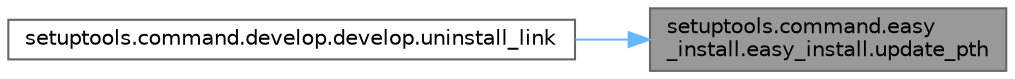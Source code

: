 digraph "setuptools.command.easy_install.easy_install.update_pth"
{
 // LATEX_PDF_SIZE
  bgcolor="transparent";
  edge [fontname=Helvetica,fontsize=10,labelfontname=Helvetica,labelfontsize=10];
  node [fontname=Helvetica,fontsize=10,shape=box,height=0.2,width=0.4];
  rankdir="RL";
  Node1 [id="Node000001",label="setuptools.command.easy\l_install.easy_install.update_pth",height=0.2,width=0.4,color="gray40", fillcolor="grey60", style="filled", fontcolor="black",tooltip=" "];
  Node1 -> Node2 [id="edge1_Node000001_Node000002",dir="back",color="steelblue1",style="solid",tooltip=" "];
  Node2 [id="Node000002",label="setuptools.command.develop.develop.uninstall_link",height=0.2,width=0.4,color="grey40", fillcolor="white", style="filled",URL="$classsetuptools_1_1command_1_1develop_1_1develop.html#a285c5a670231358ba3d42abc08e9ef20",tooltip=" "];
}
